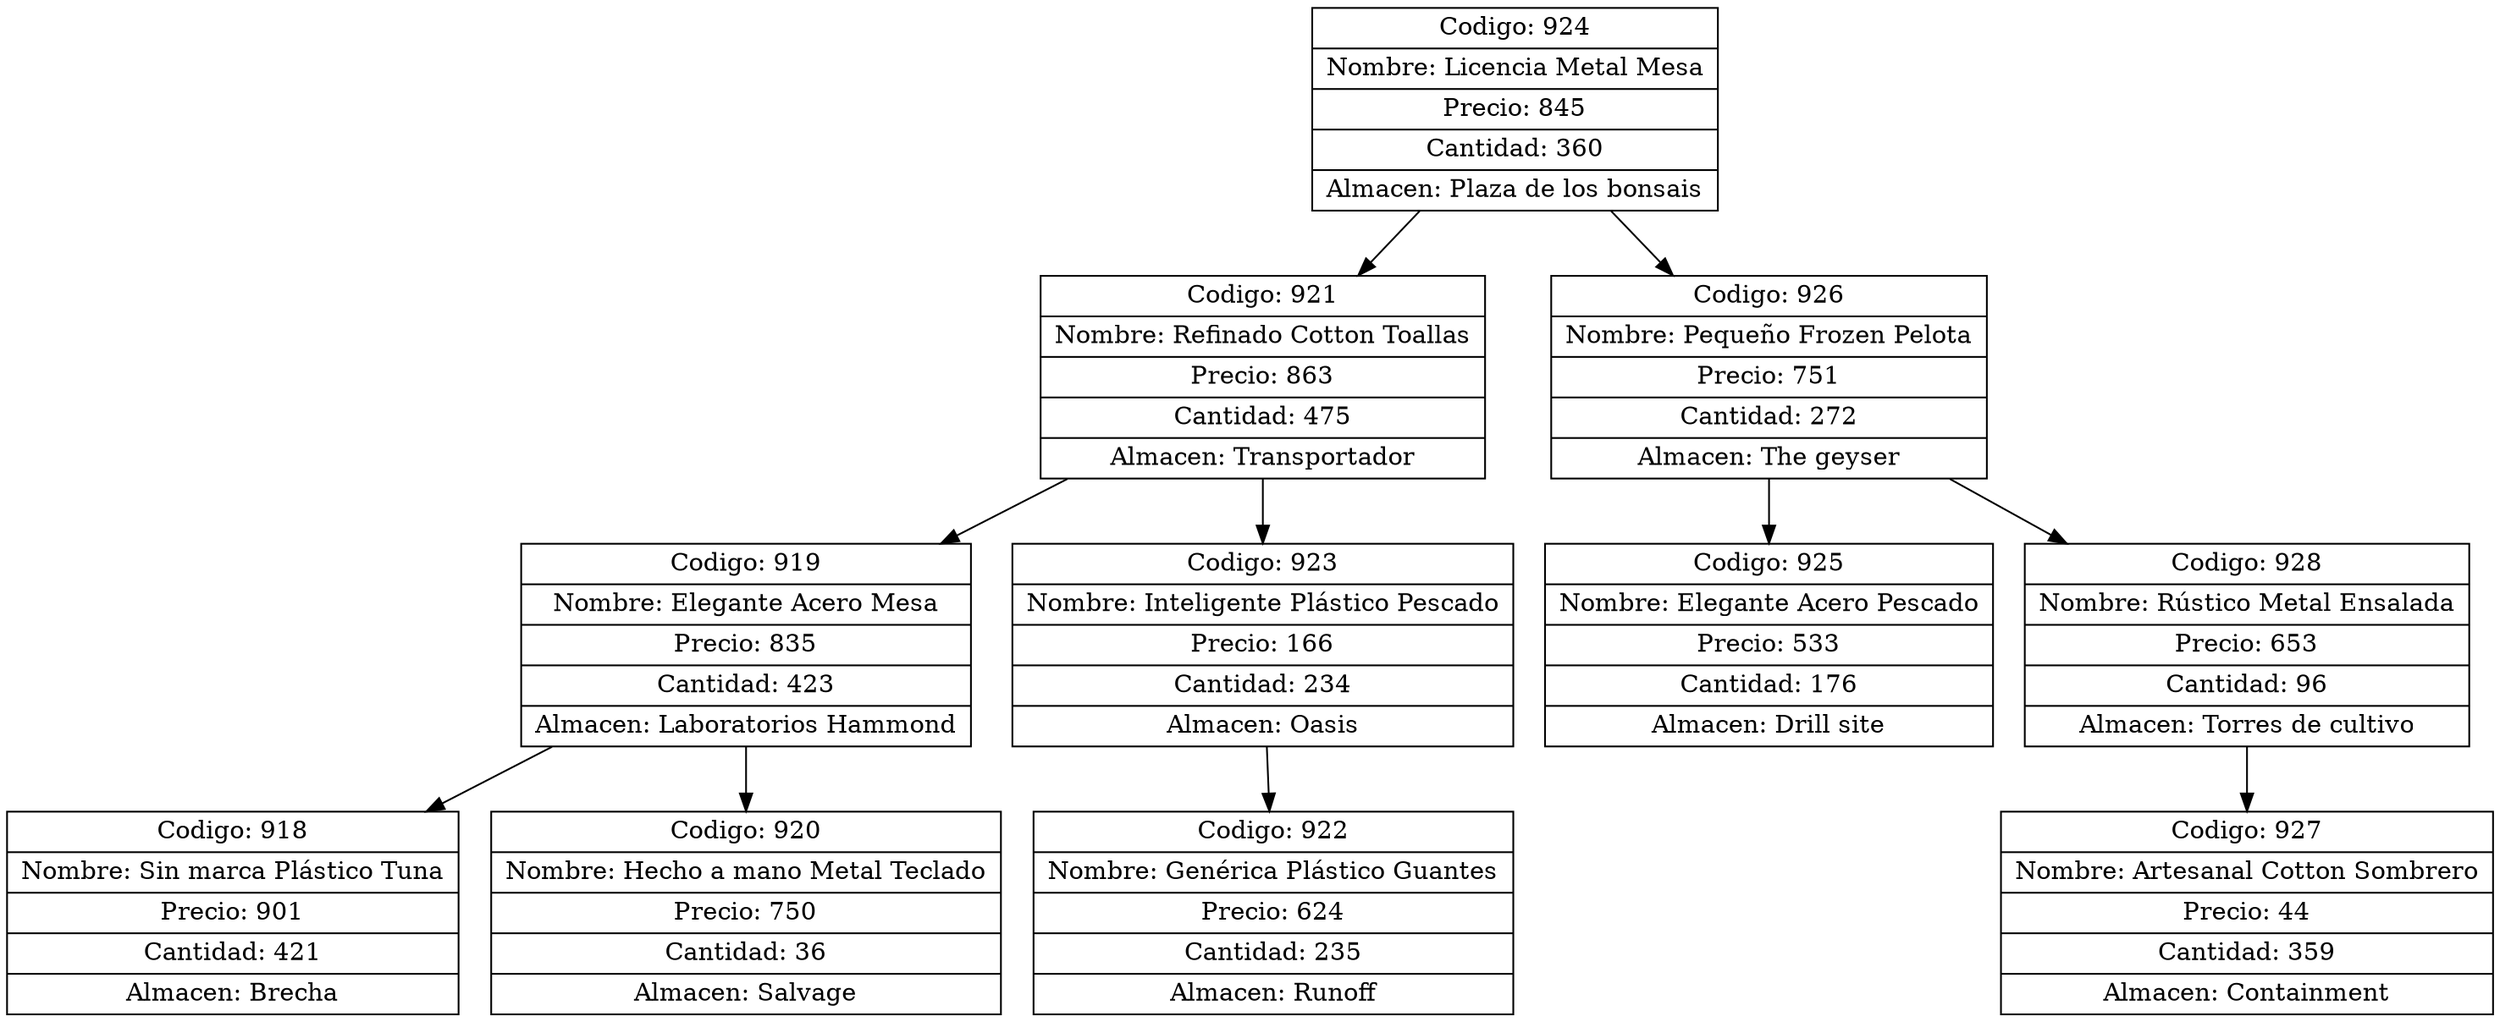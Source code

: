 digraph G{
node[shape="box" shape="record"]
nodo924[label="{ Codigo: 924 | Nombre: Licencia Metal Mesa | Precio: 845 | Cantidad: 360 | Almacen: Plaza de los bonsais}"];
nodo921[label="{ Codigo: 921 | Nombre: Refinado Cotton Toallas | Precio: 863 | Cantidad: 475 | Almacen: Transportador}"];
nodo919[label="{ Codigo: 919 | Nombre: Elegante Acero Mesa | Precio: 835 | Cantidad: 423 | Almacen: Laboratorios Hammond}"];
nodo918[label="{ Codigo: 918 | Nombre: Sin marca Plástico Tuna | Precio: 901 | Cantidad: 421 | Almacen: Brecha}"];
nodo919->nodo918;
nodo920[label="{ Codigo: 920 | Nombre: Hecho a mano Metal Teclado | Precio: 750 | Cantidad: 36 | Almacen: Salvage}"];
nodo919->nodo920;
nodo921->nodo919;
nodo923[label="{ Codigo: 923 | Nombre: Inteligente Plástico Pescado | Precio: 166 | Cantidad: 234 | Almacen: Oasis}"];
nodo922[label="{ Codigo: 922 | Nombre: Genérica Plástico Guantes | Precio: 624 | Cantidad: 235 | Almacen: Runoff}"];
nodo923->nodo922;
nodo921->nodo923;
nodo924->nodo921;
nodo926[label="{ Codigo: 926 | Nombre: Pequeño Frozen Pelota | Precio: 751 | Cantidad: 272 | Almacen: The geyser}"];
nodo925[label="{ Codigo: 925 | Nombre: Elegante Acero Pescado | Precio: 533 | Cantidad: 176 | Almacen: Drill site}"];
nodo926->nodo925;
nodo928[label="{ Codigo: 928 | Nombre: Rústico Metal Ensalada | Precio: 653 | Cantidad: 96 | Almacen: Torres de cultivo}"];
nodo927[label="{ Codigo: 927 | Nombre: Artesanal Cotton Sombrero | Precio: 44 | Cantidad: 359 | Almacen: Containment}"];
nodo928->nodo927;
nodo926->nodo928;
nodo924->nodo926;
}
